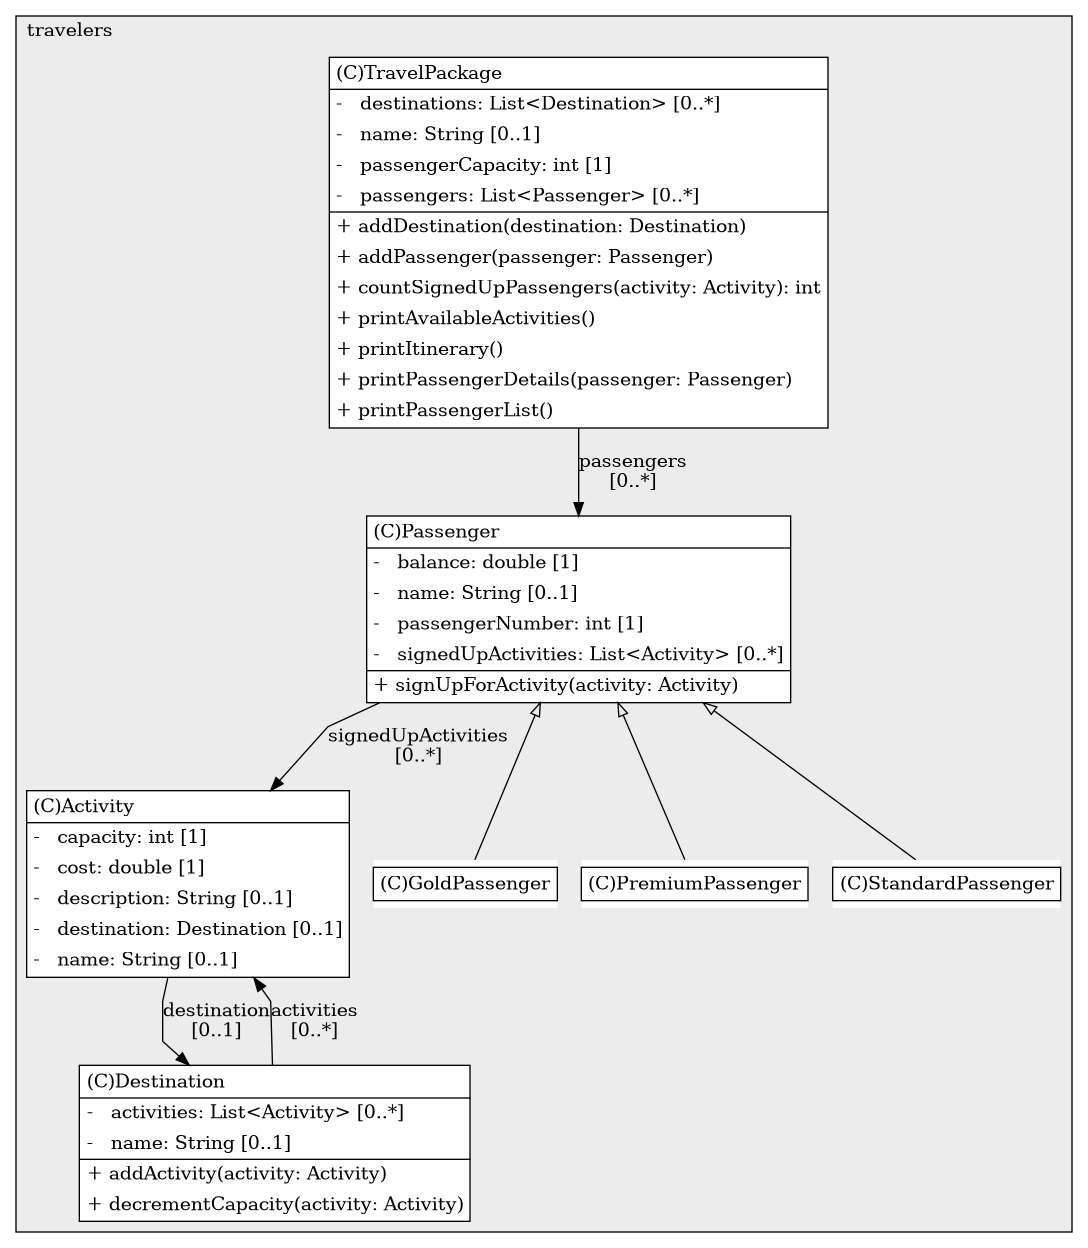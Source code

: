 @startuml

/' diagram meta data start
config=StructureConfiguration;
{
  "projectClassification": {
    "searchMode": "OpenProject", // OpenProject, AllProjects
    "includedProjects": "",
    "pathEndKeywords": "*.impl",
    "isClientPath": "",
    "isClientName": "",
    "isTestPath": "",
    "isTestName": "",
    "isMappingPath": "",
    "isMappingName": "",
    "isDataAccessPath": "",
    "isDataAccessName": "",
    "isDataStructurePath": "",
    "isDataStructureName": "",
    "isInterfaceStructuresPath": "",
    "isInterfaceStructuresName": "",
    "isEntryPointPath": "",
    "isEntryPointName": "",
    "treatFinalFieldsAsMandatory": false
  },
  "graphRestriction": {
    "classPackageExcludeFilter": "",
    "classPackageIncludeFilter": "",
    "classNameExcludeFilter": "",
    "classNameIncludeFilter": "",
    "methodNameExcludeFilter": "",
    "methodNameIncludeFilter": "",
    "removeByInheritance": "", // inheritance/annotation based filtering is done in a second step
    "removeByAnnotation": "",
    "removeByClassPackage": "", // cleanup the graph after inheritance/annotation based filtering is done
    "removeByClassName": "",
    "cutMappings": false,
    "cutEnum": true,
    "cutTests": true,
    "cutClient": true,
    "cutDataAccess": false,
    "cutInterfaceStructures": false,
    "cutDataStructures": false,
    "cutGetterAndSetter": true,
    "cutConstructors": true
  },
  "graphTraversal": {
    "forwardDepth": 6,
    "backwardDepth": 6,
    "classPackageExcludeFilter": "",
    "classPackageIncludeFilter": "",
    "classNameExcludeFilter": "",
    "classNameIncludeFilter": "",
    "methodNameExcludeFilter": "",
    "methodNameIncludeFilter": "",
    "hideMappings": false,
    "hideDataStructures": false,
    "hidePrivateMethods": true,
    "hideInterfaceCalls": true, // indirection: implementation -> interface (is hidden) -> implementation
    "onlyShowApplicationEntryPoints": false, // root node is included
    "useMethodCallsForStructureDiagram": "ForwardOnly" // ForwardOnly, BothDirections, No
  },
  "details": {
    "aggregation": "GroupByClass", // ByClass, GroupByClass, None
    "showClassGenericTypes": true,
    "showMethods": true,
    "showMethodParameterNames": true,
    "showMethodParameterTypes": true,
    "showMethodReturnType": true,
    "showPackageLevels": 2,
    "showDetailedClassStructure": true
  },
  "rootClass": "com.travelers.Passenger",
  "extensionCallbackMethod": "" // qualified.class.name#methodName - signature: public static String method(String)
}
diagram meta data end '/



digraph g {
    rankdir="TB"
    splines=polyline
    

'nodes 
subgraph cluster_1268939788 { 
   	label=travelers
	labeljust=l
	fillcolor="#ececec"
	style=filled
   
   Activity686236639[
	label=<<TABLE BORDER="1" CELLBORDER="0" CELLPADDING="4" CELLSPACING="0">
<TR><TD ALIGN="LEFT" >(C)Activity</TD></TR>
<HR/>
<TR><TD ALIGN="LEFT" >-   capacity: int [1]</TD></TR>
<TR><TD ALIGN="LEFT" >-   cost: double [1]</TD></TR>
<TR><TD ALIGN="LEFT" >-   description: String [0..1]</TD></TR>
<TR><TD ALIGN="LEFT" >-   destination: Destination [0..1]</TD></TR>
<TR><TD ALIGN="LEFT" >-   name: String [0..1]</TD></TR>
</TABLE>>
	style=filled
	margin=0
	shape=plaintext
	fillcolor="#FFFFFF"
];

Destination686236639[
	label=<<TABLE BORDER="1" CELLBORDER="0" CELLPADDING="4" CELLSPACING="0">
<TR><TD ALIGN="LEFT" >(C)Destination</TD></TR>
<HR/>
<TR><TD ALIGN="LEFT" >-   activities: List&lt;Activity&gt; [0..*]</TD></TR>
<TR><TD ALIGN="LEFT" >-   name: String [0..1]</TD></TR>
<HR/>
<TR><TD ALIGN="LEFT" >+ addActivity(activity: Activity)</TD></TR>
<TR><TD ALIGN="LEFT" >+ decrementCapacity(activity: Activity)</TD></TR>
</TABLE>>
	style=filled
	margin=0
	shape=plaintext
	fillcolor="#FFFFFF"
];

GoldPassenger686236639[
	label=<<TABLE BORDER="1" CELLBORDER="0" CELLPADDING="4" CELLSPACING="0">
<TR><TD ALIGN="LEFT" >(C)GoldPassenger</TD></TR>
</TABLE>>
	style=filled
	margin=0
	shape=plaintext
	fillcolor="#FFFFFF"
];

Passenger686236639[
	label=<<TABLE BORDER="1" CELLBORDER="0" CELLPADDING="4" CELLSPACING="0">
<TR><TD ALIGN="LEFT" >(C)Passenger</TD></TR>
<HR/>
<TR><TD ALIGN="LEFT" >-   balance: double [1]</TD></TR>
<TR><TD ALIGN="LEFT" >-   name: String [0..1]</TD></TR>
<TR><TD ALIGN="LEFT" >-   passengerNumber: int [1]</TD></TR>
<TR><TD ALIGN="LEFT" >-   signedUpActivities: List&lt;Activity&gt; [0..*]</TD></TR>
<HR/>
<TR><TD ALIGN="LEFT" >+ signUpForActivity(activity: Activity)</TD></TR>
</TABLE>>
	style=filled
	margin=0
	shape=plaintext
	fillcolor="#FFFFFF"
];

PremiumPassenger686236639[
	label=<<TABLE BORDER="1" CELLBORDER="0" CELLPADDING="4" CELLSPACING="0">
<TR><TD ALIGN="LEFT" >(C)PremiumPassenger</TD></TR>
</TABLE>>
	style=filled
	margin=0
	shape=plaintext
	fillcolor="#FFFFFF"
];

StandardPassenger686236639[
	label=<<TABLE BORDER="1" CELLBORDER="0" CELLPADDING="4" CELLSPACING="0">
<TR><TD ALIGN="LEFT" >(C)StandardPassenger</TD></TR>
</TABLE>>
	style=filled
	margin=0
	shape=plaintext
	fillcolor="#FFFFFF"
];

TravelPackage686236639[
	label=<<TABLE BORDER="1" CELLBORDER="0" CELLPADDING="4" CELLSPACING="0">
<TR><TD ALIGN="LEFT" >(C)TravelPackage</TD></TR>
<HR/>
<TR><TD ALIGN="LEFT" >-   destinations: List&lt;Destination&gt; [0..*]</TD></TR>
<TR><TD ALIGN="LEFT" >-   name: String [0..1]</TD></TR>
<TR><TD ALIGN="LEFT" >-   passengerCapacity: int [1]</TD></TR>
<TR><TD ALIGN="LEFT" >-   passengers: List&lt;Passenger&gt; [0..*]</TD></TR>
<HR/>
<TR><TD ALIGN="LEFT" >+ addDestination(destination: Destination)</TD></TR>
<TR><TD ALIGN="LEFT" >+ addPassenger(passenger: Passenger)</TD></TR>
<TR><TD ALIGN="LEFT" >+ countSignedUpPassengers(activity: Activity): int</TD></TR>
<TR><TD ALIGN="LEFT" >+ printAvailableActivities()</TD></TR>
<TR><TD ALIGN="LEFT" >+ printItinerary()</TD></TR>
<TR><TD ALIGN="LEFT" >+ printPassengerDetails(passenger: Passenger)</TD></TR>
<TR><TD ALIGN="LEFT" >+ printPassengerList()</TD></TR>
</TABLE>>
	style=filled
	margin=0
	shape=plaintext
	fillcolor="#FFFFFF"
];
} 

'edges    
Activity686236639 -> Destination686236639[label="destination
[0..1]"];
Destination686236639 -> Activity686236639[label="activities
[0..*]"];
Passenger686236639 -> Activity686236639[label="signedUpActivities
[0..*]"];
Passenger686236639 -> GoldPassenger686236639[arrowhead=none, arrowtail=empty, dir=both];
Passenger686236639 -> PremiumPassenger686236639[arrowhead=none, arrowtail=empty, dir=both];
Passenger686236639 -> StandardPassenger686236639[arrowhead=none, arrowtail=empty, dir=both];
TravelPackage686236639 -> Passenger686236639[label="passengers
[0..*]"];
    
}
@enduml